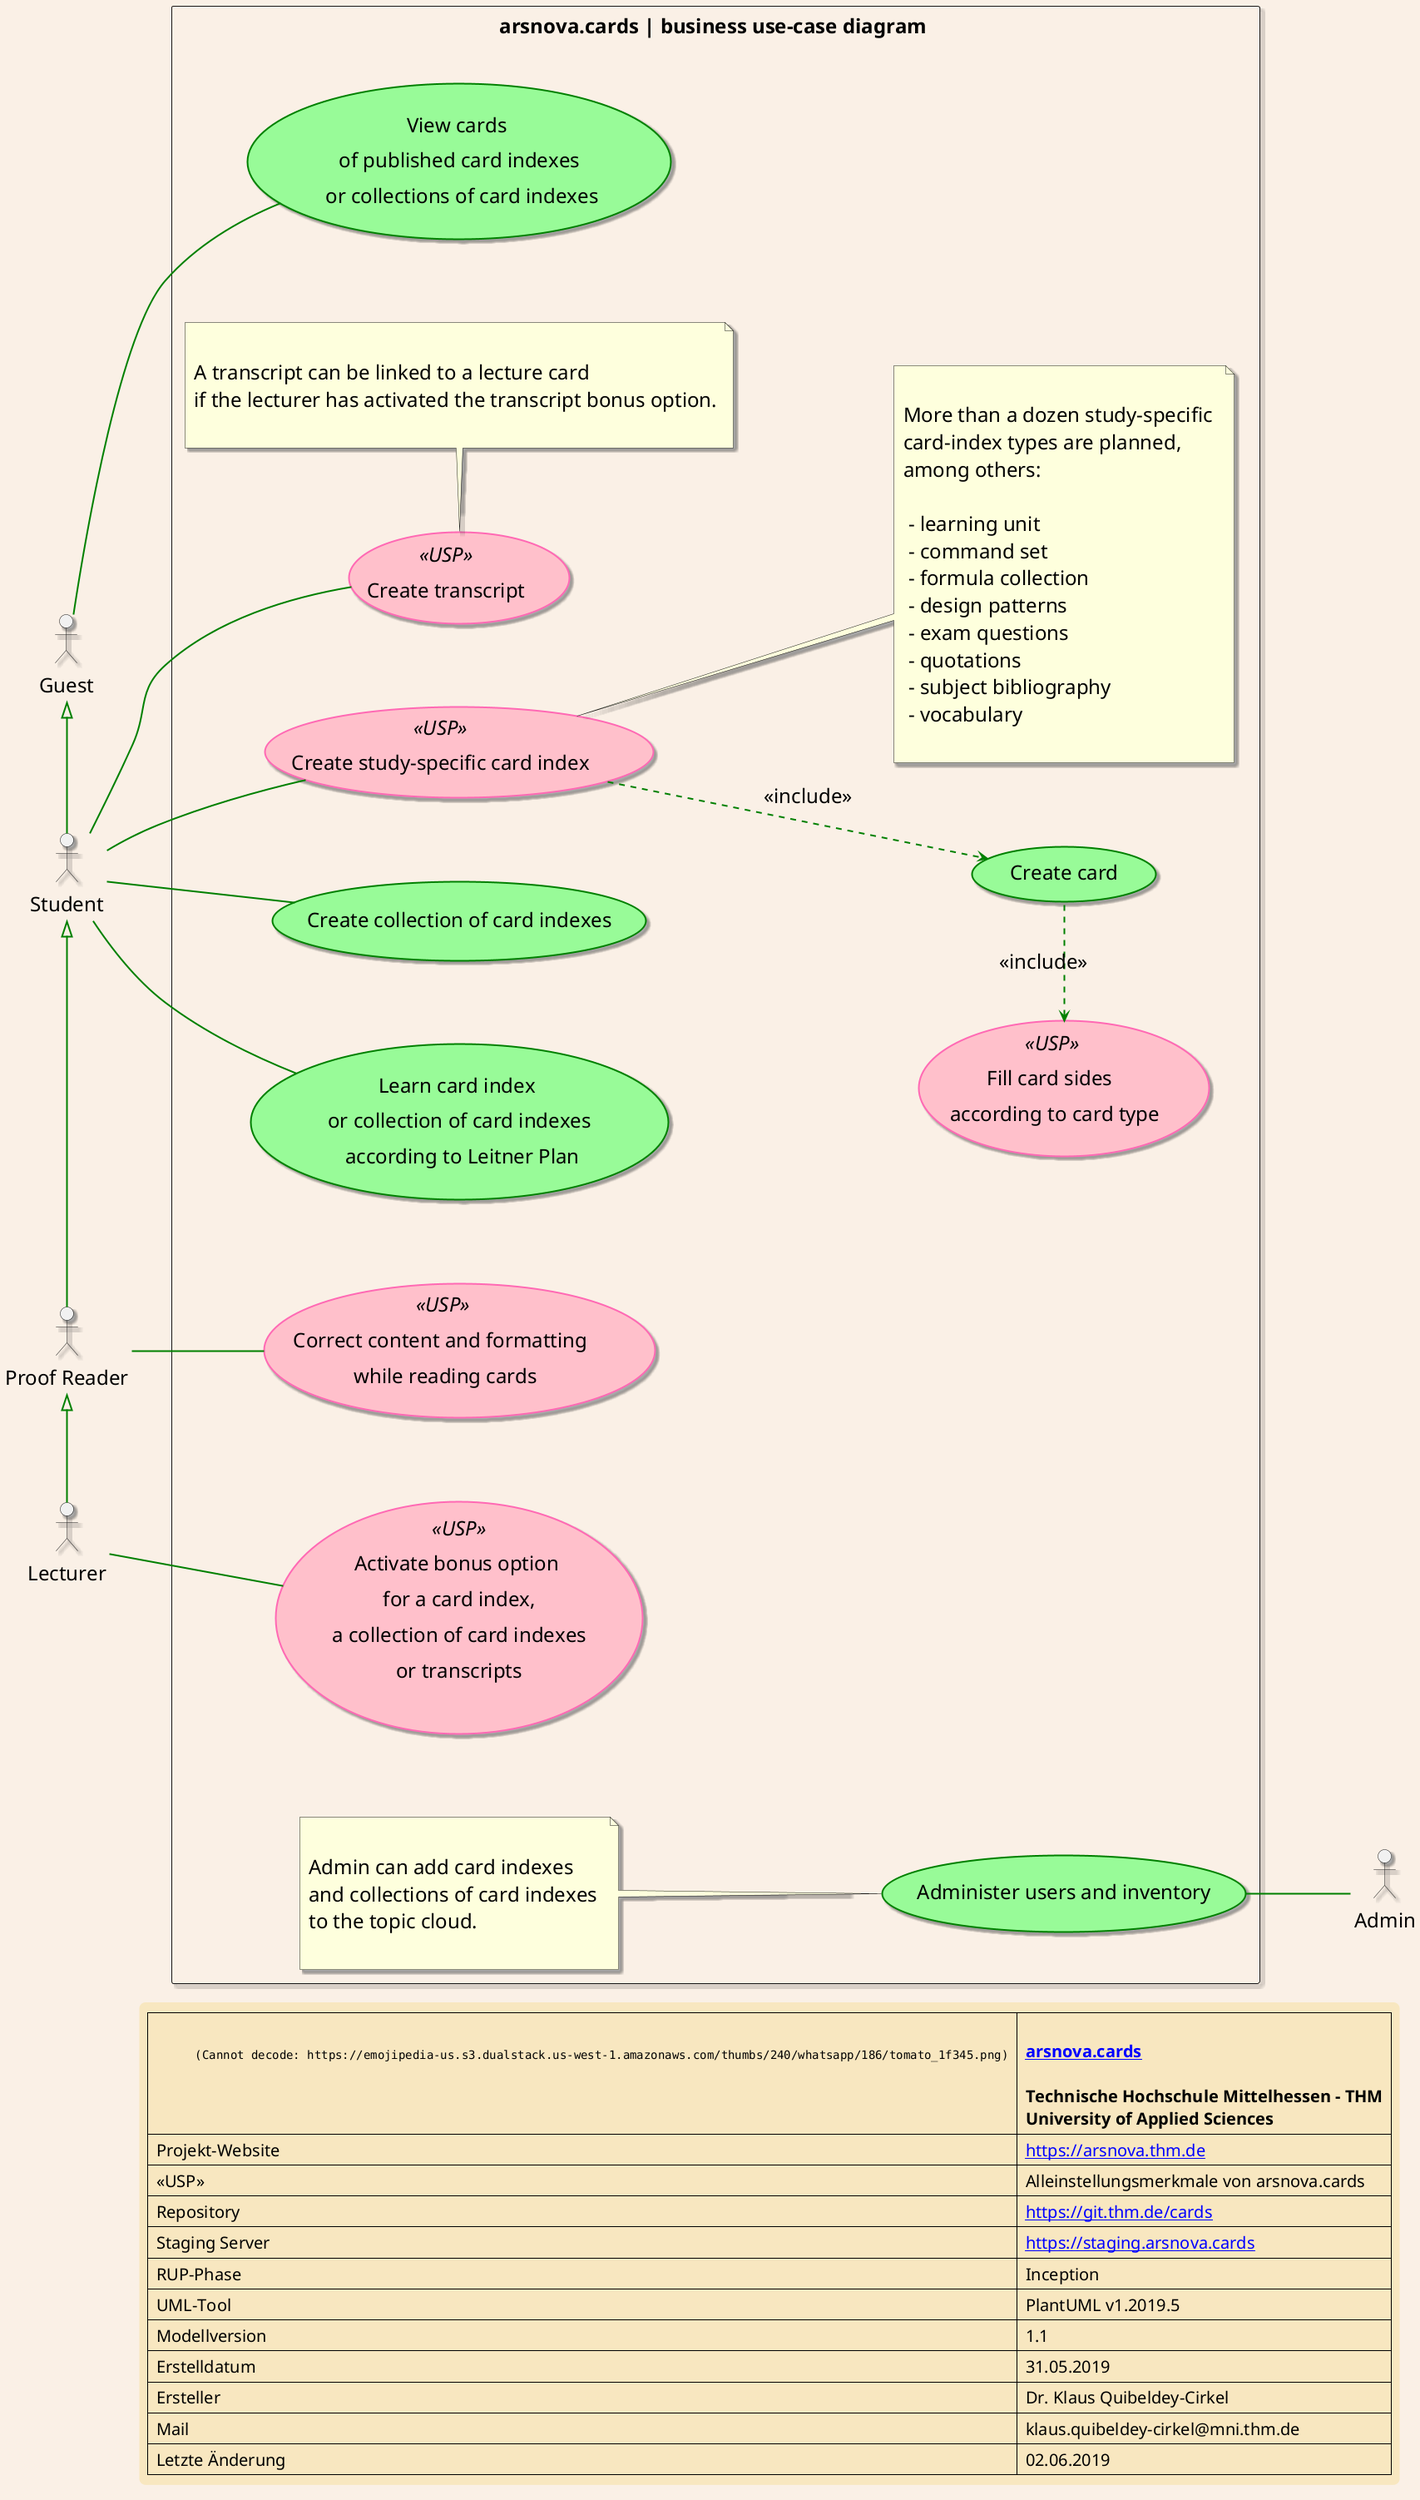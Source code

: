 @startuml

scale 1.0

left to right direction

skinparam backgroundColor Linen
skinparam LegendBackgroundColor Strategy
skinparam LegendBorderThickness 0
skinparam LegendFontSize 20
skinparam Padding 5
skinparam defaultFontSize 24
skinparam Nodesep 100
skinparam ArrowThickness 2
skinparam shadowing true

skinparam usecase {
    BackgroundColor PaleGreen
    BorderColor Green
    BackgroundColor<<USP>> Pink
    BorderColor<<USP>> HotPink
    BorderThickness 2
    ArrowThickness 2
    ArrowColor Green
    ActorBorderColor Green
}

actor Guest
actor Student
actor Lecturer
actor "Proof Reader" as ProofReader
actor Admin

rectangle "arsnova.cards | business use-case diagram \n" {

    usecase Search as "View cards \n of published card indexes \n or collections of card indexes"
    usecase Learn as "Learn card index \n or collection of card indexes \n according to Leitner Plan"
    usecase CreateCardIndex as "Create study-specific card index" << USP >>
    usecase CreateCollection as "Create collection of card indexes"
    usecase CreateCard as "Create card"
    usecase Transcript as "Create transcript" << USP >>
    usecase Edit as "Fill card sides \n according to card type" << USP >>
    usecase Bonus as "Activate bonus option \n for a card index, \n a collection of card indexes \nor transcripts" << USP >>
    usecase Correction as "Correct content and formatting \n while reading cards" << USP >>
    usecase Backend as "Administer users and inventory"

    note " \nA transcript can be linked to a lecture card \nif the lecturer has activated the transcript bonus option.\n" as TranscriptBonus
    note " \nMore than a dozen study-specific \ncard-index types are planned, \namong others:\n\n - learning unit\n - command set \n - formula collection\n - design patterns\n - exam questions\n - quotations\n - subject bibliography\n - vocabulary\n" as CardTypes
    note " \nAdmin can add card indexes \nand collections of card indexes \nto the topic cloud.\n" as TopicCloud

    Guest <|- Student
    Student <|- ProofReader
    ProofReader <|- Lecturer
    Guest - (Search)
    Student - (Transcript)
    (Transcript) - TranscriptBonus
    Student - (CreateCardIndex)
    Student - (CreateCollection)
    (CreateCardIndex) ..> (CreateCard) : << include >>
    (CreateCardIndex) .. CardTypes
    (Edit) <. (CreateCard) : << include >>
    Student - (Learn)
    ProofReader - Correction
    Lecturer -- (Bonus)
    TopicCloud -- Backend
    (Backend) --- Admin
}

legend right
  |= \n          <img:https://emojipedia-us.s3.dualstack.us-west-1.amazonaws.com/thumbs/240/whatsapp/186/tomato_1f345.png> |= \n [[https://arsnova.cards arsnova.cards]] \n\n Technische Hochschule Mittelhessen – THM \n University of Applied Sciences |
  | Projekt-Website | [[https://arsnova.thm.de]] |
  | «USP» | Alleinstellungsmerkmale von arsnova.cards |
  | Repository | [[https://git.thm.de/cards]] |
  | Staging Server | [[https://staging.arsnova.cards]] |
  | RUP-Phase| Inception|
  | UML-Tool| PlantUML v1.2019.5|
  | Modellversion| 1.1 |
  | Erstelldatum| 31.05.2019 |
  | Ersteller| Dr. Klaus Quibeldey-Cirkel |
  | Mail| klaus.quibeldey-cirkel@mni.thm.de |
  | Letzte Änderung| 02.06.2019 |
end legend

@enduml
